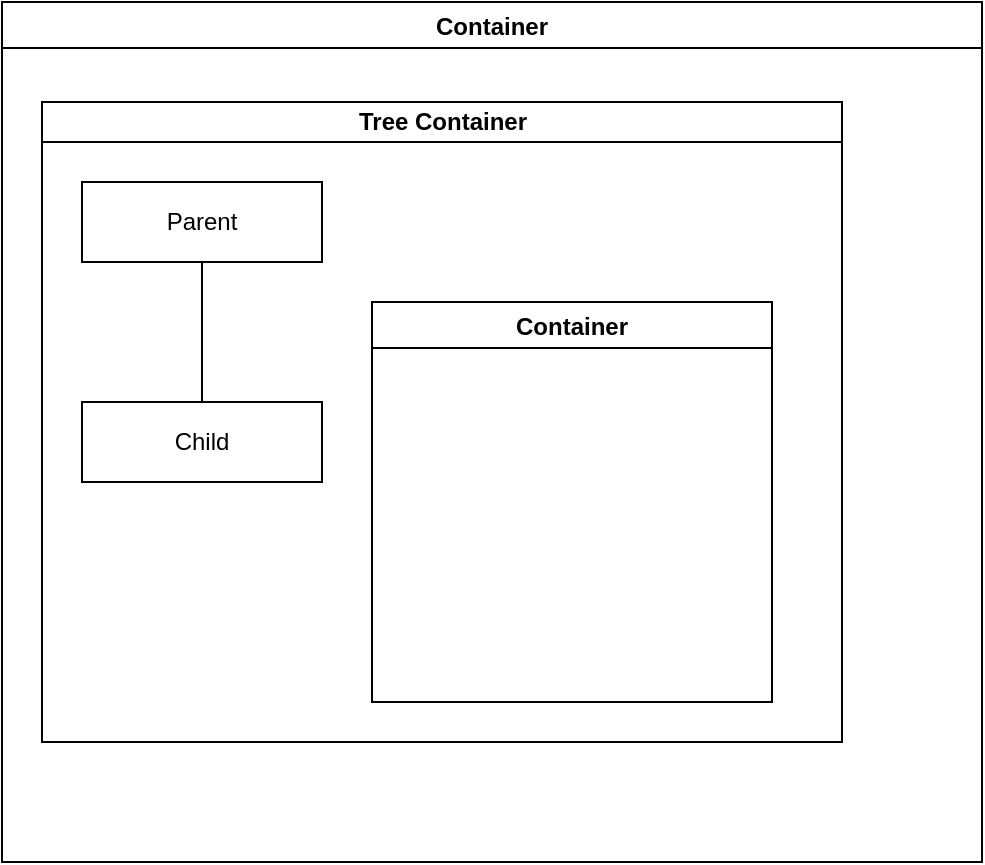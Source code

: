 <mxfile version="13.7.9" type="device"><diagram id="tehMXNZmXZWatMKoJnnK" name="Page-1"><mxGraphModel dx="1366" dy="936" grid="1" gridSize="10" guides="1" tooltips="1" connect="1" arrows="1" fold="1" page="1" pageScale="1" pageWidth="850" pageHeight="1100" math="0" shadow="0"><root><mxCell id="0"/><mxCell id="1" parent="0"/><object label="Container" ahaha="eea" id="H8l6yFBwLBmFV5uT2n53-1"><mxCell style="swimlane;" vertex="1" parent="1"><mxGeometry x="60" y="120" width="490" height="430" as="geometry"/></mxCell></object><mxCell id="H8l6yFBwLBmFV5uT2n53-4" value="Tree Container" style="swimlane;html=1;startSize=20;horizontal=1;containerType=tree;" vertex="1" parent="H8l6yFBwLBmFV5uT2n53-1"><mxGeometry x="20" y="50" width="400" height="320" as="geometry"/></mxCell><mxCell id="H8l6yFBwLBmFV5uT2n53-5" value="" style="edgeStyle=elbowEdgeStyle;elbow=vertical;startArrow=none;endArrow=none;rounded=0;" edge="1" parent="H8l6yFBwLBmFV5uT2n53-4" source="H8l6yFBwLBmFV5uT2n53-6" target="H8l6yFBwLBmFV5uT2n53-7"><mxGeometry relative="1" as="geometry"/></mxCell><mxCell id="H8l6yFBwLBmFV5uT2n53-6" value="Parent" style="whiteSpace=wrap;html=1;treeFolding=1;treeMoving=1;newEdgeStyle={&quot;edgeStyle&quot;:&quot;elbowEdgeStyle&quot;,&quot;startArrow&quot;:&quot;none&quot;,&quot;endArrow&quot;:&quot;none&quot;};" vertex="1" parent="H8l6yFBwLBmFV5uT2n53-4"><mxGeometry x="20" y="40" width="120" height="40" as="geometry"/></mxCell><mxCell id="H8l6yFBwLBmFV5uT2n53-7" value="Child" style="whiteSpace=wrap;html=1;treeFolding=1;treeMoving=1;newEdgeStyle={&quot;edgeStyle&quot;:&quot;elbowEdgeStyle&quot;,&quot;startArrow&quot;:&quot;none&quot;,&quot;endArrow&quot;:&quot;none&quot;};" vertex="1" parent="H8l6yFBwLBmFV5uT2n53-4"><mxGeometry x="20" y="150" width="120" height="40" as="geometry"/></mxCell><mxCell id="H8l6yFBwLBmFV5uT2n53-2" value="Container" style="swimlane;" vertex="1" parent="H8l6yFBwLBmFV5uT2n53-4"><mxGeometry x="165" y="100" width="200" height="200" as="geometry"/></mxCell></root></mxGraphModel></diagram></mxfile>